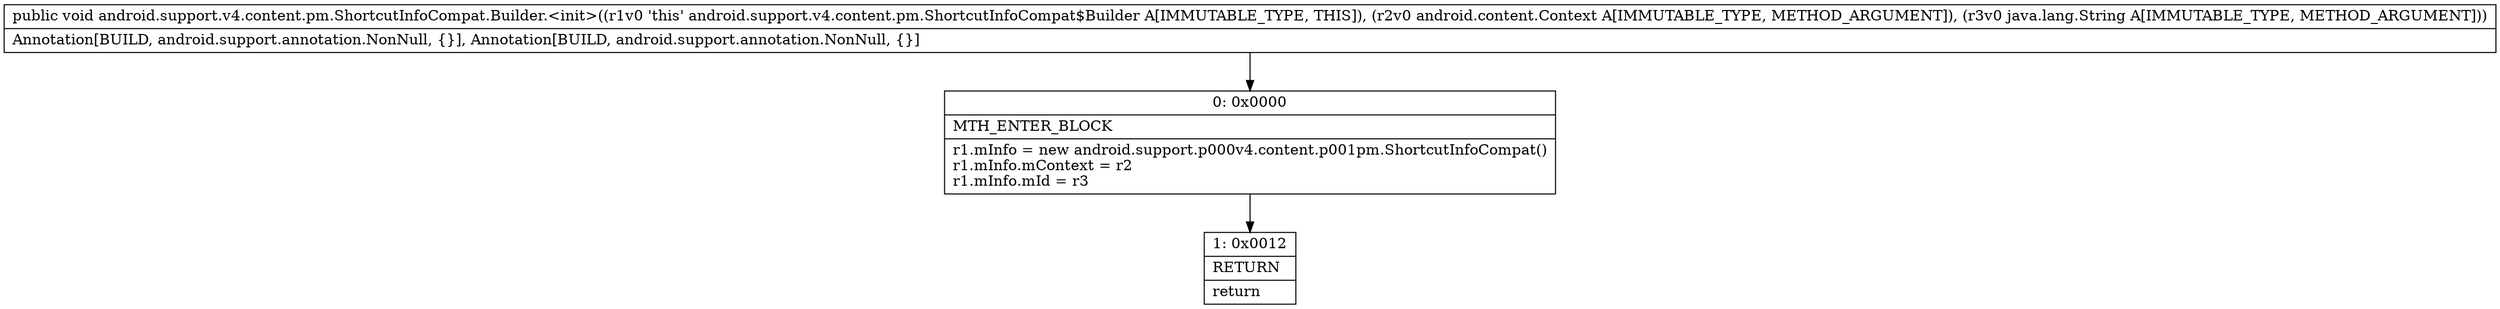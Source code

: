 digraph "CFG forandroid.support.v4.content.pm.ShortcutInfoCompat.Builder.\<init\>(Landroid\/content\/Context;Ljava\/lang\/String;)V" {
Node_0 [shape=record,label="{0\:\ 0x0000|MTH_ENTER_BLOCK\l|r1.mInfo = new android.support.p000v4.content.p001pm.ShortcutInfoCompat()\lr1.mInfo.mContext = r2\lr1.mInfo.mId = r3\l}"];
Node_1 [shape=record,label="{1\:\ 0x0012|RETURN\l|return\l}"];
MethodNode[shape=record,label="{public void android.support.v4.content.pm.ShortcutInfoCompat.Builder.\<init\>((r1v0 'this' android.support.v4.content.pm.ShortcutInfoCompat$Builder A[IMMUTABLE_TYPE, THIS]), (r2v0 android.content.Context A[IMMUTABLE_TYPE, METHOD_ARGUMENT]), (r3v0 java.lang.String A[IMMUTABLE_TYPE, METHOD_ARGUMENT]))  | Annotation[BUILD, android.support.annotation.NonNull, \{\}], Annotation[BUILD, android.support.annotation.NonNull, \{\}]\l}"];
MethodNode -> Node_0;
Node_0 -> Node_1;
}

